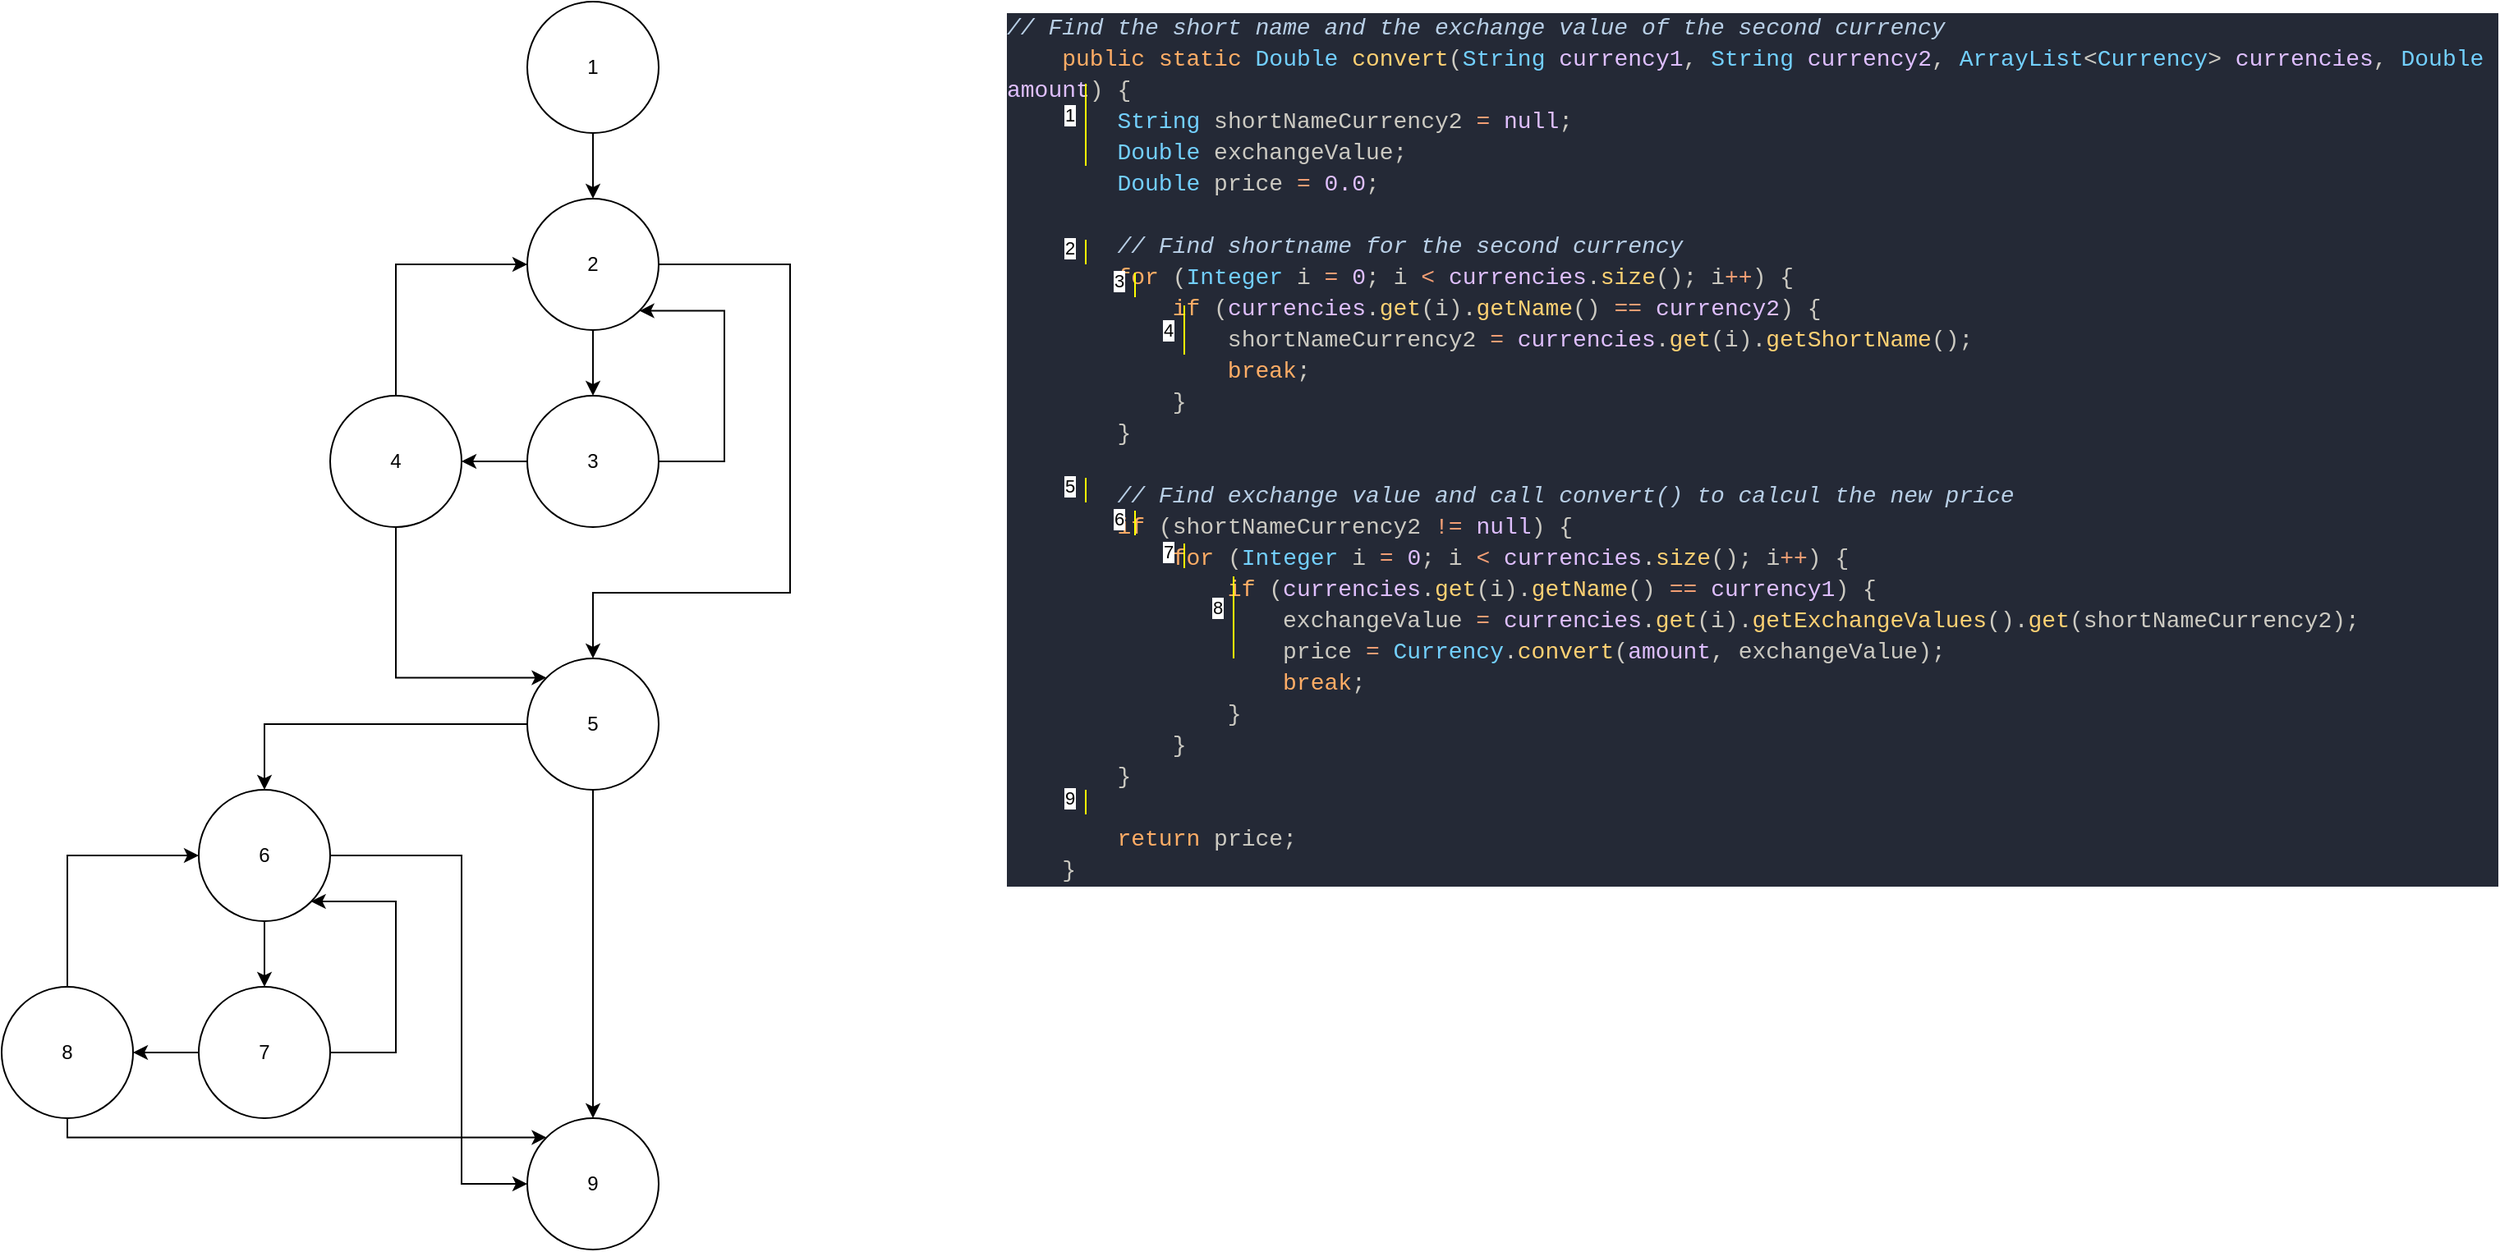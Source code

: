 <mxfile version="13.6.2" type="device"><diagram id="3-yRKTQ1J-snNPChC6Jj" name="Page-1"><mxGraphModel dx="1854" dy="1266" grid="1" gridSize="10" guides="1" tooltips="1" connect="1" arrows="1" fold="1" page="1" pageScale="1" pageWidth="850" pageHeight="1100" math="0" shadow="0"><root><mxCell id="0"/><mxCell id="1" parent="0"/><mxCell id="QWL6O-_WRVfbFPHQvak_-22" value="&lt;div style=&quot;background-color: rgb(36 , 41 , 54) ; font-family: &amp;#34;consolas&amp;#34; , &amp;#34;courier new&amp;#34; , monospace ; font-weight: normal ; font-size: 14px ; line-height: 19px&quot;&gt;&lt;div style=&quot;color: rgb(204 , 202 , 194)&quot;&gt;&lt;span style=&quot;color: #b8cfe6 ; font-style: italic&quot;&gt;// Find the short name and the exchange value of the second currency&lt;/span&gt;&lt;/div&gt;&lt;div&gt;&lt;span style=&quot;color: rgb(204 , 202 , 194)&quot;&gt;&amp;nbsp; &amp;nbsp; &lt;/span&gt;&lt;span style=&quot;color: rgb(255 , 173 , 102)&quot;&gt;public&lt;/span&gt;&lt;span style=&quot;color: rgb(204 , 202 , 194)&quot;&gt; &lt;/span&gt;&lt;span style=&quot;color: rgb(255 , 173 , 102)&quot;&gt;static&lt;/span&gt;&lt;span style=&quot;color: rgb(204 , 202 , 194)&quot;&gt; &lt;/span&gt;&lt;span style=&quot;color: rgb(115 , 208 , 255)&quot;&gt;Double&lt;/span&gt;&lt;span style=&quot;color: rgb(204 , 202 , 194)&quot;&gt; &lt;/span&gt;&lt;span style=&quot;color: rgb(255 , 209 , 115)&quot;&gt;convert&lt;/span&gt;&lt;span style=&quot;color: rgb(204 , 202 , 194)&quot;&gt;(&lt;/span&gt;&lt;span style=&quot;color: rgb(115 , 208 , 255)&quot;&gt;String&lt;/span&gt;&lt;span style=&quot;color: rgb(204 , 202 , 194)&quot;&gt; &lt;/span&gt;&lt;span style=&quot;color: rgb(223 , 191 , 255)&quot;&gt;currency1&lt;/span&gt;&lt;span style=&quot;color: rgb(204 , 202 , 194)&quot;&gt;,&lt;/span&gt;&lt;span style=&quot;color: rgb(204 , 202 , 194)&quot;&gt; &lt;/span&gt;&lt;span style=&quot;color: rgb(115 , 208 , 255)&quot;&gt;String&lt;/span&gt;&lt;span style=&quot;color: rgb(204 , 202 , 194)&quot;&gt; &lt;/span&gt;&lt;span style=&quot;color: rgb(223 , 191 , 255)&quot;&gt;currency2&lt;/span&gt;&lt;font color=&quot;#cccac2&quot;&gt;,&amp;nbsp;&lt;/font&gt;&lt;span style=&quot;color: rgb(115 , 208 , 255)&quot;&gt;ArrayList&lt;/span&gt;&lt;font color=&quot;#cccac2&quot;&gt;&amp;lt;&lt;/font&gt;&lt;span style=&quot;color: rgb(115 , 208 , 255)&quot;&gt;Currency&lt;/span&gt;&lt;font color=&quot;#cccac2&quot;&gt;&amp;gt; &lt;/font&gt;&lt;span style=&quot;color: rgb(223 , 191 , 255)&quot;&gt;currencies&lt;/span&gt;&lt;font color=&quot;#cccac2&quot;&gt;, &lt;/font&gt;&lt;span style=&quot;color: rgb(115 , 208 , 255)&quot;&gt;Double&lt;/span&gt; &lt;span style=&quot;color: rgb(223 , 191 , 255)&quot;&gt;amount&lt;/span&gt;&lt;font color=&quot;#cccac2&quot;&gt;) {&lt;/font&gt;&lt;/div&gt;&lt;div style=&quot;color: rgb(204 , 202 , 194)&quot;&gt;&lt;span style=&quot;color: #cccac2&quot;&gt;&amp;nbsp; &amp;nbsp; &amp;nbsp; &amp;nbsp; &lt;/span&gt;&lt;span style=&quot;color: #73d0ff&quot;&gt;String&lt;/span&gt;&lt;span style=&quot;color: #cccac2&quot;&gt; &lt;/span&gt;&lt;span style=&quot;color: #cccac2&quot;&gt;shortNameCurrency2&lt;/span&gt;&lt;span style=&quot;color: #cccac2&quot;&gt; &lt;/span&gt;&lt;span style=&quot;color: #f29e74&quot;&gt;=&lt;/span&gt;&lt;span style=&quot;color: #cccac2&quot;&gt; &lt;/span&gt;&lt;span style=&quot;color: #dfbfff&quot;&gt;null&lt;/span&gt;&lt;span style=&quot;color: #cccac2&quot;&gt;;&lt;/span&gt;&lt;/div&gt;&lt;div style=&quot;color: rgb(204 , 202 , 194)&quot;&gt;&lt;span style=&quot;color: #cccac2&quot;&gt;&amp;nbsp; &amp;nbsp; &amp;nbsp; &amp;nbsp; &lt;/span&gt;&lt;span style=&quot;color: #73d0ff&quot;&gt;Double&lt;/span&gt;&lt;span style=&quot;color: #cccac2&quot;&gt; &lt;/span&gt;&lt;span style=&quot;color: #cccac2&quot;&gt;exchangeValue&lt;/span&gt;&lt;span style=&quot;color: #cccac2&quot;&gt;;&lt;/span&gt;&lt;/div&gt;&lt;div style=&quot;color: rgb(204 , 202 , 194)&quot;&gt;&lt;span style=&quot;color: #cccac2&quot;&gt;&amp;nbsp; &amp;nbsp; &amp;nbsp; &amp;nbsp; &lt;/span&gt;&lt;span style=&quot;color: #73d0ff&quot;&gt;Double&lt;/span&gt;&lt;span style=&quot;color: #cccac2&quot;&gt; &lt;/span&gt;&lt;span style=&quot;color: #cccac2&quot;&gt;price&lt;/span&gt;&lt;span style=&quot;color: #cccac2&quot;&gt; &lt;/span&gt;&lt;span style=&quot;color: #f29e74&quot;&gt;=&lt;/span&gt;&lt;span style=&quot;color: #cccac2&quot;&gt; &lt;/span&gt;&lt;span style=&quot;color: #dfbfff&quot;&gt;0.0&lt;/span&gt;&lt;span style=&quot;color: #cccac2&quot;&gt;;&lt;/span&gt;&lt;/div&gt;&lt;div style=&quot;color: rgb(204 , 202 , 194)&quot;&gt;&lt;span style=&quot;color: #cccac2&quot;&gt;&amp;nbsp; &amp;nbsp; &amp;nbsp; &amp;nbsp; &lt;/span&gt;&lt;/div&gt;&lt;div style=&quot;color: rgb(204 , 202 , 194)&quot;&gt;&lt;span style=&quot;color: #cccac2&quot;&gt;&amp;nbsp; &amp;nbsp; &amp;nbsp; &amp;nbsp; &lt;/span&gt;&lt;span style=&quot;color: #b8cfe6 ; font-style: italic&quot;&gt;// Find shortname for the second currency&lt;/span&gt;&lt;/div&gt;&lt;div style=&quot;color: rgb(204 , 202 , 194)&quot;&gt;&lt;span style=&quot;color: #cccac2&quot;&gt;&amp;nbsp; &amp;nbsp; &amp;nbsp; &amp;nbsp; &lt;/span&gt;&lt;span style=&quot;color: #ffad66&quot;&gt;for&lt;/span&gt;&lt;span style=&quot;color: #cccac2&quot;&gt; (&lt;/span&gt;&lt;span style=&quot;color: #73d0ff&quot;&gt;Integer&lt;/span&gt;&lt;span style=&quot;color: #cccac2&quot;&gt; &lt;/span&gt;&lt;span style=&quot;color: #cccac2&quot;&gt;i&lt;/span&gt;&lt;span style=&quot;color: #cccac2&quot;&gt; &lt;/span&gt;&lt;span style=&quot;color: #f29e74&quot;&gt;=&lt;/span&gt;&lt;span style=&quot;color: #cccac2&quot;&gt; &lt;/span&gt;&lt;span style=&quot;color: #dfbfff&quot;&gt;0&lt;/span&gt;&lt;span style=&quot;color: #cccac2&quot;&gt;;&lt;/span&gt;&lt;span style=&quot;color: #cccac2&quot;&gt; &lt;/span&gt;&lt;span style=&quot;color: #cccac2&quot;&gt;i&lt;/span&gt;&lt;span style=&quot;color: #cccac2&quot;&gt; &lt;/span&gt;&lt;span style=&quot;color: #f29e74&quot;&gt;&amp;lt;&lt;/span&gt;&lt;span style=&quot;color: #cccac2&quot;&gt; &lt;/span&gt;&lt;span style=&quot;color: #dfbfff&quot;&gt;currencies&lt;/span&gt;&lt;span style=&quot;color: #cccac2&quot;&gt;.&lt;/span&gt;&lt;span style=&quot;color: #ffd173&quot;&gt;size&lt;/span&gt;&lt;span style=&quot;color: #cccac2&quot;&gt;()&lt;/span&gt;&lt;span style=&quot;color: #cccac2&quot;&gt;;&lt;/span&gt;&lt;span style=&quot;color: #cccac2&quot;&gt; &lt;/span&gt;&lt;span style=&quot;color: #cccac2&quot;&gt;i&lt;/span&gt;&lt;span style=&quot;color: #f29e74&quot;&gt;++&lt;/span&gt;&lt;span style=&quot;color: #cccac2&quot;&gt;) {&lt;/span&gt;&lt;/div&gt;&lt;div style=&quot;color: rgb(204 , 202 , 194)&quot;&gt;&lt;span style=&quot;color: #cccac2&quot;&gt;&amp;nbsp; &amp;nbsp; &amp;nbsp; &amp;nbsp; &amp;nbsp; &amp;nbsp; &lt;/span&gt;&lt;span style=&quot;color: #ffad66&quot;&gt;if&lt;/span&gt;&lt;span style=&quot;color: #cccac2&quot;&gt; (&lt;/span&gt;&lt;span style=&quot;color: #dfbfff&quot;&gt;currencies&lt;/span&gt;&lt;span style=&quot;color: #cccac2&quot;&gt;.&lt;/span&gt;&lt;span style=&quot;color: #ffd173&quot;&gt;get&lt;/span&gt;&lt;span style=&quot;color: #cccac2&quot;&gt;(&lt;/span&gt;&lt;span style=&quot;color: #cccac2&quot;&gt;i&lt;/span&gt;&lt;span style=&quot;color: #cccac2&quot;&gt;)&lt;/span&gt;&lt;span style=&quot;color: #cccac2&quot;&gt;.&lt;/span&gt;&lt;span style=&quot;color: #ffd173&quot;&gt;getName&lt;/span&gt;&lt;span style=&quot;color: #cccac2&quot;&gt;() &lt;/span&gt;&lt;span style=&quot;color: #f29e74&quot;&gt;==&lt;/span&gt;&lt;span style=&quot;color: #cccac2&quot;&gt; &lt;/span&gt;&lt;span style=&quot;color: #dfbfff&quot;&gt;currency2&lt;/span&gt;&lt;span style=&quot;color: #cccac2&quot;&gt;) {&lt;/span&gt;&lt;/div&gt;&lt;div style=&quot;color: rgb(204 , 202 , 194)&quot;&gt;&lt;span style=&quot;color: #cccac2&quot;&gt;&amp;nbsp; &amp;nbsp; &amp;nbsp; &amp;nbsp; &amp;nbsp; &amp;nbsp; &amp;nbsp; &amp;nbsp; &lt;/span&gt;&lt;span style=&quot;color: #cccac2&quot;&gt;shortNameCurrency2&lt;/span&gt;&lt;span style=&quot;color: #cccac2&quot;&gt; &lt;/span&gt;&lt;span style=&quot;color: #f29e74&quot;&gt;=&lt;/span&gt;&lt;span style=&quot;color: #cccac2&quot;&gt; &lt;/span&gt;&lt;span style=&quot;color: #dfbfff&quot;&gt;currencies&lt;/span&gt;&lt;span style=&quot;color: #cccac2&quot;&gt;.&lt;/span&gt;&lt;span style=&quot;color: #ffd173&quot;&gt;get&lt;/span&gt;&lt;span style=&quot;color: #cccac2&quot;&gt;(&lt;/span&gt;&lt;span style=&quot;color: #cccac2&quot;&gt;i&lt;/span&gt;&lt;span style=&quot;color: #cccac2&quot;&gt;)&lt;/span&gt;&lt;span style=&quot;color: #cccac2&quot;&gt;.&lt;/span&gt;&lt;span style=&quot;color: #ffd173&quot;&gt;getShortName&lt;/span&gt;&lt;span style=&quot;color: #cccac2&quot;&gt;()&lt;/span&gt;&lt;span style=&quot;color: #cccac2&quot;&gt;;&lt;/span&gt;&lt;/div&gt;&lt;div style=&quot;color: rgb(204 , 202 , 194)&quot;&gt;&lt;span style=&quot;color: #cccac2&quot;&gt;&amp;nbsp; &amp;nbsp; &amp;nbsp; &amp;nbsp; &amp;nbsp; &amp;nbsp; &amp;nbsp; &amp;nbsp; &lt;/span&gt;&lt;span style=&quot;color: #ffad66&quot;&gt;break&lt;/span&gt;&lt;span style=&quot;color: #cccac2&quot;&gt;;&lt;/span&gt;&lt;/div&gt;&lt;div style=&quot;color: rgb(204 , 202 , 194)&quot;&gt;&lt;span style=&quot;color: #cccac2&quot;&gt;&amp;nbsp; &amp;nbsp; &amp;nbsp; &amp;nbsp; &amp;nbsp; &amp;nbsp; }&lt;/span&gt;&lt;/div&gt;&lt;div style=&quot;color: rgb(204 , 202 , 194)&quot;&gt;&lt;span style=&quot;color: #cccac2&quot;&gt;&amp;nbsp; &amp;nbsp; &amp;nbsp; &amp;nbsp; }&lt;/span&gt;&lt;/div&gt;&lt;div style=&quot;color: rgb(204 , 202 , 194)&quot;&gt;&lt;span style=&quot;color: #cccac2&quot;&gt;&amp;nbsp; &amp;nbsp; &amp;nbsp; &amp;nbsp; &lt;/span&gt;&lt;/div&gt;&lt;div style=&quot;color: rgb(204 , 202 , 194)&quot;&gt;&lt;span style=&quot;color: #cccac2&quot;&gt;&amp;nbsp; &amp;nbsp; &amp;nbsp; &amp;nbsp; &lt;/span&gt;&lt;span style=&quot;color: #b8cfe6 ; font-style: italic&quot;&gt;// Find exchange value and call convert() to calcul the new price&lt;/span&gt;&lt;/div&gt;&lt;div style=&quot;color: rgb(204 , 202 , 194)&quot;&gt;&lt;span style=&quot;color: #cccac2&quot;&gt;&amp;nbsp; &amp;nbsp; &amp;nbsp; &amp;nbsp; &lt;/span&gt;&lt;span style=&quot;color: #ffad66&quot;&gt;if&lt;/span&gt;&lt;span style=&quot;color: #cccac2&quot;&gt; (&lt;/span&gt;&lt;span style=&quot;color: #cccac2&quot;&gt;shortNameCurrency2&lt;/span&gt;&lt;span style=&quot;color: #cccac2&quot;&gt; &lt;/span&gt;&lt;span style=&quot;color: #f29e74&quot;&gt;!=&lt;/span&gt;&lt;span style=&quot;color: #cccac2&quot;&gt; &lt;/span&gt;&lt;span style=&quot;color: #dfbfff&quot;&gt;null&lt;/span&gt;&lt;span style=&quot;color: #cccac2&quot;&gt;) {&lt;/span&gt;&lt;/div&gt;&lt;div style=&quot;color: rgb(204 , 202 , 194)&quot;&gt;&lt;span style=&quot;color: #cccac2&quot;&gt;&amp;nbsp; &amp;nbsp; &amp;nbsp; &amp;nbsp; &amp;nbsp; &amp;nbsp; &lt;/span&gt;&lt;span style=&quot;color: #ffad66&quot;&gt;for&lt;/span&gt;&lt;span style=&quot;color: #cccac2&quot;&gt; (&lt;/span&gt;&lt;span style=&quot;color: #73d0ff&quot;&gt;Integer&lt;/span&gt;&lt;span style=&quot;color: #cccac2&quot;&gt; &lt;/span&gt;&lt;span style=&quot;color: #cccac2&quot;&gt;i&lt;/span&gt;&lt;span style=&quot;color: #cccac2&quot;&gt; &lt;/span&gt;&lt;span style=&quot;color: #f29e74&quot;&gt;=&lt;/span&gt;&lt;span style=&quot;color: #cccac2&quot;&gt; &lt;/span&gt;&lt;span style=&quot;color: #dfbfff&quot;&gt;0&lt;/span&gt;&lt;span style=&quot;color: #cccac2&quot;&gt;;&lt;/span&gt;&lt;span style=&quot;color: #cccac2&quot;&gt; &lt;/span&gt;&lt;span style=&quot;color: #cccac2&quot;&gt;i&lt;/span&gt;&lt;span style=&quot;color: #cccac2&quot;&gt; &lt;/span&gt;&lt;span style=&quot;color: #f29e74&quot;&gt;&amp;lt;&lt;/span&gt;&lt;span style=&quot;color: #cccac2&quot;&gt; &lt;/span&gt;&lt;span style=&quot;color: #dfbfff&quot;&gt;currencies&lt;/span&gt;&lt;span style=&quot;color: #cccac2&quot;&gt;.&lt;/span&gt;&lt;span style=&quot;color: #ffd173&quot;&gt;size&lt;/span&gt;&lt;span style=&quot;color: #cccac2&quot;&gt;()&lt;/span&gt;&lt;span style=&quot;color: #cccac2&quot;&gt;;&lt;/span&gt;&lt;span style=&quot;color: #cccac2&quot;&gt; &lt;/span&gt;&lt;span style=&quot;color: #cccac2&quot;&gt;i&lt;/span&gt;&lt;span style=&quot;color: #f29e74&quot;&gt;++&lt;/span&gt;&lt;span style=&quot;color: #cccac2&quot;&gt;) {&lt;/span&gt;&lt;/div&gt;&lt;div style=&quot;color: rgb(204 , 202 , 194)&quot;&gt;&lt;span style=&quot;color: #cccac2&quot;&gt;&amp;nbsp; &amp;nbsp; &amp;nbsp; &amp;nbsp; &amp;nbsp; &amp;nbsp; &amp;nbsp; &amp;nbsp; &lt;/span&gt;&lt;span style=&quot;color: #ffad66&quot;&gt;if&lt;/span&gt;&lt;span style=&quot;color: #cccac2&quot;&gt; (&lt;/span&gt;&lt;span style=&quot;color: #dfbfff&quot;&gt;currencies&lt;/span&gt;&lt;span style=&quot;color: #cccac2&quot;&gt;.&lt;/span&gt;&lt;span style=&quot;color: #ffd173&quot;&gt;get&lt;/span&gt;&lt;span style=&quot;color: #cccac2&quot;&gt;(&lt;/span&gt;&lt;span style=&quot;color: #cccac2&quot;&gt;i&lt;/span&gt;&lt;span style=&quot;color: #cccac2&quot;&gt;)&lt;/span&gt;&lt;span style=&quot;color: #cccac2&quot;&gt;.&lt;/span&gt;&lt;span style=&quot;color: #ffd173&quot;&gt;getName&lt;/span&gt;&lt;span style=&quot;color: #cccac2&quot;&gt;() &lt;/span&gt;&lt;span style=&quot;color: #f29e74&quot;&gt;==&lt;/span&gt;&lt;span style=&quot;color: #cccac2&quot;&gt; &lt;/span&gt;&lt;span style=&quot;color: #dfbfff&quot;&gt;currency1&lt;/span&gt;&lt;span style=&quot;color: #cccac2&quot;&gt;) {&lt;/span&gt;&lt;/div&gt;&lt;div style=&quot;color: rgb(204 , 202 , 194)&quot;&gt;&lt;span style=&quot;color: #cccac2&quot;&gt;&amp;nbsp; &amp;nbsp; &amp;nbsp; &amp;nbsp; &amp;nbsp; &amp;nbsp; &amp;nbsp; &amp;nbsp; &amp;nbsp; &amp;nbsp; &lt;/span&gt;&lt;span style=&quot;color: #cccac2&quot;&gt;exchangeValue&lt;/span&gt;&lt;span style=&quot;color: #cccac2&quot;&gt; &lt;/span&gt;&lt;span style=&quot;color: #f29e74&quot;&gt;=&lt;/span&gt;&lt;span style=&quot;color: #cccac2&quot;&gt; &lt;/span&gt;&lt;span style=&quot;color: #dfbfff&quot;&gt;currencies&lt;/span&gt;&lt;span style=&quot;color: #cccac2&quot;&gt;.&lt;/span&gt;&lt;span style=&quot;color: #ffd173&quot;&gt;get&lt;/span&gt;&lt;span style=&quot;color: #cccac2&quot;&gt;(&lt;/span&gt;&lt;span style=&quot;color: #cccac2&quot;&gt;i&lt;/span&gt;&lt;span style=&quot;color: #cccac2&quot;&gt;)&lt;/span&gt;&lt;span style=&quot;color: #cccac2&quot;&gt;.&lt;/span&gt;&lt;span style=&quot;color: #ffd173&quot;&gt;getExchangeValues&lt;/span&gt;&lt;span style=&quot;color: #cccac2&quot;&gt;()&lt;/span&gt;&lt;span style=&quot;color: #cccac2&quot;&gt;.&lt;/span&gt;&lt;span style=&quot;color: #ffd173&quot;&gt;get&lt;/span&gt;&lt;span style=&quot;color: #cccac2&quot;&gt;(&lt;/span&gt;&lt;span style=&quot;color: #cccac2&quot;&gt;shortNameCurrency2&lt;/span&gt;&lt;span style=&quot;color: #cccac2&quot;&gt;)&lt;/span&gt;&lt;span style=&quot;color: #cccac2&quot;&gt;;&lt;/span&gt;&lt;/div&gt;&lt;div style=&quot;color: rgb(204 , 202 , 194)&quot;&gt;&lt;span style=&quot;color: #cccac2&quot;&gt;&amp;nbsp; &amp;nbsp; &amp;nbsp; &amp;nbsp; &amp;nbsp; &amp;nbsp; &amp;nbsp; &amp;nbsp; &amp;nbsp; &amp;nbsp; &lt;/span&gt;&lt;span style=&quot;color: #cccac2&quot;&gt;price&lt;/span&gt;&lt;span style=&quot;color: #cccac2&quot;&gt; &lt;/span&gt;&lt;span style=&quot;color: #f29e74&quot;&gt;=&lt;/span&gt;&lt;span style=&quot;color: #cccac2&quot;&gt; &lt;/span&gt;&lt;span style=&quot;color: #73d0ff&quot;&gt;Currency&lt;/span&gt;&lt;span style=&quot;color: #cccac2&quot;&gt;.&lt;/span&gt;&lt;span style=&quot;color: #ffd173&quot;&gt;convert&lt;/span&gt;&lt;span style=&quot;color: #cccac2&quot;&gt;(&lt;/span&gt;&lt;span style=&quot;color: #dfbfff&quot;&gt;amount&lt;/span&gt;&lt;span style=&quot;color: #cccac2&quot;&gt;,&lt;/span&gt;&lt;span style=&quot;color: #cccac2&quot;&gt; &lt;/span&gt;&lt;span style=&quot;color: #cccac2&quot;&gt;exchangeValue&lt;/span&gt;&lt;span style=&quot;color: #cccac2&quot;&gt;)&lt;/span&gt;&lt;span style=&quot;color: #cccac2&quot;&gt;;&lt;/span&gt;&lt;/div&gt;&lt;div style=&quot;color: rgb(204 , 202 , 194)&quot;&gt;&lt;span style=&quot;color: #cccac2&quot;&gt;&amp;nbsp; &amp;nbsp; &amp;nbsp; &amp;nbsp; &amp;nbsp; &amp;nbsp; &amp;nbsp; &amp;nbsp; &amp;nbsp; &amp;nbsp; &lt;/span&gt;&lt;span style=&quot;color: #ffad66&quot;&gt;break&lt;/span&gt;&lt;span style=&quot;color: #cccac2&quot;&gt;;&lt;/span&gt;&lt;/div&gt;&lt;div style=&quot;color: rgb(204 , 202 , 194)&quot;&gt;&lt;span style=&quot;color: #cccac2&quot;&gt;&amp;nbsp; &amp;nbsp; &amp;nbsp; &amp;nbsp; &amp;nbsp; &amp;nbsp; &amp;nbsp; &amp;nbsp; }&lt;/span&gt;&lt;/div&gt;&lt;div style=&quot;color: rgb(204 , 202 , 194)&quot;&gt;&lt;span style=&quot;color: #cccac2&quot;&gt;&amp;nbsp; &amp;nbsp; &amp;nbsp; &amp;nbsp; &amp;nbsp; &amp;nbsp; }&lt;/span&gt;&lt;/div&gt;&lt;div style=&quot;color: rgb(204 , 202 , 194)&quot;&gt;&lt;span style=&quot;color: #cccac2&quot;&gt;&amp;nbsp; &amp;nbsp; &amp;nbsp; &amp;nbsp; }&lt;/span&gt;&lt;/div&gt;&lt;div style=&quot;color: rgb(204 , 202 , 194)&quot;&gt;&lt;span style=&quot;color: #cccac2&quot;&gt;&amp;nbsp; &amp;nbsp; &amp;nbsp; &amp;nbsp; &lt;/span&gt;&lt;/div&gt;&lt;div style=&quot;color: rgb(204 , 202 , 194)&quot;&gt;&lt;span style=&quot;color: #cccac2&quot;&gt;&amp;nbsp; &amp;nbsp; &amp;nbsp; &amp;nbsp; &lt;/span&gt;&lt;span style=&quot;color: #ffad66&quot;&gt;return&lt;/span&gt;&lt;span style=&quot;color: #cccac2&quot;&gt; &lt;/span&gt;&lt;span style=&quot;color: #cccac2&quot;&gt;price&lt;/span&gt;&lt;span style=&quot;color: #cccac2&quot;&gt;;&lt;/span&gt;&lt;/div&gt;&lt;div style=&quot;color: rgb(204 , 202 , 194)&quot;&gt;&lt;span style=&quot;color: #cccac2&quot;&gt;&amp;nbsp; &amp;nbsp; }&lt;/span&gt;&lt;/div&gt;&lt;/div&gt;" style="text;whiteSpace=wrap;html=1;" vertex="1" parent="1"><mxGeometry x="650" width="910" height="520" as="geometry"/></mxCell><mxCell id="QWL6O-_WRVfbFPHQvak_-6" style="edgeStyle=orthogonalEdgeStyle;rounded=0;orthogonalLoop=1;jettySize=auto;html=1;" edge="1" parent="1" source="QWL6O-_WRVfbFPHQvak_-2" target="QWL6O-_WRVfbFPHQvak_-4"><mxGeometry relative="1" as="geometry"/></mxCell><mxCell id="QWL6O-_WRVfbFPHQvak_-65" style="edgeStyle=orthogonalEdgeStyle;rounded=0;orthogonalLoop=1;jettySize=auto;html=1;entryX=0.5;entryY=0;entryDx=0;entryDy=0;strokeColor=#000000;" edge="1" parent="1" source="QWL6O-_WRVfbFPHQvak_-2" target="QWL6O-_WRVfbFPHQvak_-50"><mxGeometry relative="1" as="geometry"><Array as="points"><mxPoint x="520" y="160"/><mxPoint x="520" y="360"/><mxPoint x="400" y="360"/></Array></mxGeometry></mxCell><mxCell id="QWL6O-_WRVfbFPHQvak_-2" value="2" style="ellipse;whiteSpace=wrap;html=1;aspect=fixed;" vertex="1" parent="1"><mxGeometry x="360" y="120" width="80" height="80" as="geometry"/></mxCell><mxCell id="QWL6O-_WRVfbFPHQvak_-47" style="edgeStyle=orthogonalEdgeStyle;rounded=0;orthogonalLoop=1;jettySize=auto;html=1;strokeColor=#000000;" edge="1" parent="1" source="QWL6O-_WRVfbFPHQvak_-4" target="QWL6O-_WRVfbFPHQvak_-11"><mxGeometry relative="1" as="geometry"/></mxCell><mxCell id="QWL6O-_WRVfbFPHQvak_-49" style="edgeStyle=orthogonalEdgeStyle;rounded=0;orthogonalLoop=1;jettySize=auto;html=1;entryX=1;entryY=1;entryDx=0;entryDy=0;strokeColor=#000000;" edge="1" parent="1" source="QWL6O-_WRVfbFPHQvak_-4" target="QWL6O-_WRVfbFPHQvak_-2"><mxGeometry relative="1" as="geometry"><Array as="points"><mxPoint x="480" y="280"/><mxPoint x="480" y="188"/></Array></mxGeometry></mxCell><mxCell id="QWL6O-_WRVfbFPHQvak_-4" value="3" style="ellipse;whiteSpace=wrap;html=1;aspect=fixed;" vertex="1" parent="1"><mxGeometry x="360" y="240" width="80" height="80" as="geometry"/></mxCell><mxCell id="QWL6O-_WRVfbFPHQvak_-48" style="edgeStyle=orthogonalEdgeStyle;rounded=0;orthogonalLoop=1;jettySize=auto;html=1;entryX=0;entryY=0.5;entryDx=0;entryDy=0;strokeColor=#000000;" edge="1" parent="1" source="QWL6O-_WRVfbFPHQvak_-11" target="QWL6O-_WRVfbFPHQvak_-2"><mxGeometry relative="1" as="geometry"><Array as="points"><mxPoint x="280" y="160"/></Array></mxGeometry></mxCell><mxCell id="QWL6O-_WRVfbFPHQvak_-72" style="edgeStyle=orthogonalEdgeStyle;rounded=0;orthogonalLoop=1;jettySize=auto;html=1;entryX=0;entryY=0;entryDx=0;entryDy=0;strokeColor=#000000;" edge="1" parent="1" source="QWL6O-_WRVfbFPHQvak_-11" target="QWL6O-_WRVfbFPHQvak_-50"><mxGeometry relative="1" as="geometry"><Array as="points"><mxPoint x="280" y="412"/></Array></mxGeometry></mxCell><mxCell id="QWL6O-_WRVfbFPHQvak_-11" value="4" style="ellipse;whiteSpace=wrap;html=1;aspect=fixed;" vertex="1" parent="1"><mxGeometry x="240" y="240" width="80" height="80" as="geometry"/></mxCell><mxCell id="QWL6O-_WRVfbFPHQvak_-24" value="" style="endArrow=none;html=1;strokeColor=#FFFF00;" edge="1" parent="1"><mxGeometry width="50" height="50" relative="1" as="geometry"><mxPoint x="700" y="100" as="sourcePoint"/><mxPoint x="700" y="50" as="targetPoint"/></mxGeometry></mxCell><mxCell id="QWL6O-_WRVfbFPHQvak_-31" value="1" style="edgeLabel;html=1;align=center;verticalAlign=middle;resizable=0;points=[];" vertex="1" connectable="0" parent="QWL6O-_WRVfbFPHQvak_-24"><mxGeometry x="0.269" y="-1" relative="1" as="geometry"><mxPoint x="-11" as="offset"/></mxGeometry></mxCell><mxCell id="QWL6O-_WRVfbFPHQvak_-28" value="" style="endArrow=none;html=1;strokeColor=#FFFF00;" edge="1" parent="1"><mxGeometry width="50" height="50" relative="1" as="geometry"><mxPoint x="700" y="160" as="sourcePoint"/><mxPoint x="700" y="145" as="targetPoint"/></mxGeometry></mxCell><mxCell id="QWL6O-_WRVfbFPHQvak_-32" value="2" style="edgeLabel;html=1;align=center;verticalAlign=middle;resizable=0;points=[];" vertex="1" connectable="0" parent="QWL6O-_WRVfbFPHQvak_-28"><mxGeometry x="0.708" relative="1" as="geometry"><mxPoint x="-10" y="2.8" as="offset"/></mxGeometry></mxCell><mxCell id="QWL6O-_WRVfbFPHQvak_-29" value="" style="endArrow=none;html=1;strokeColor=#FFFF00;" edge="1" parent="1"><mxGeometry width="50" height="50" relative="1" as="geometry"><mxPoint x="730" y="180" as="sourcePoint"/><mxPoint x="730" y="165" as="targetPoint"/></mxGeometry></mxCell><mxCell id="QWL6O-_WRVfbFPHQvak_-33" value="3" style="edgeLabel;html=1;align=center;verticalAlign=middle;resizable=0;points=[];" vertex="1" connectable="0" parent="QWL6O-_WRVfbFPHQvak_-29"><mxGeometry x="0.554" relative="1" as="geometry"><mxPoint x="-10" y="1.63" as="offset"/></mxGeometry></mxCell><mxCell id="QWL6O-_WRVfbFPHQvak_-30" value="" style="endArrow=none;html=1;strokeColor=#FFFF00;" edge="1" parent="1"><mxGeometry width="50" height="50" relative="1" as="geometry"><mxPoint x="760" y="215" as="sourcePoint"/><mxPoint x="760" y="185" as="targetPoint"/></mxGeometry></mxCell><mxCell id="QWL6O-_WRVfbFPHQvak_-34" value="4" style="edgeLabel;html=1;align=center;verticalAlign=middle;resizable=0;points=[];" vertex="1" connectable="0" parent="QWL6O-_WRVfbFPHQvak_-30"><mxGeometry x="0.23" y="-1" relative="1" as="geometry"><mxPoint x="-11" y="3.45" as="offset"/></mxGeometry></mxCell><mxCell id="QWL6O-_WRVfbFPHQvak_-35" value="" style="endArrow=none;html=1;strokeColor=#FFFF00;" edge="1" parent="1"><mxGeometry width="50" height="50" relative="1" as="geometry"><mxPoint x="700" y="305" as="sourcePoint"/><mxPoint x="700" y="290" as="targetPoint"/></mxGeometry></mxCell><mxCell id="QWL6O-_WRVfbFPHQvak_-36" value="5" style="edgeLabel;html=1;align=center;verticalAlign=middle;resizable=0;points=[];" vertex="1" connectable="0" parent="QWL6O-_WRVfbFPHQvak_-35"><mxGeometry x="0.554" relative="1" as="geometry"><mxPoint x="-10" y="1.63" as="offset"/></mxGeometry></mxCell><mxCell id="QWL6O-_WRVfbFPHQvak_-43" style="edgeStyle=orthogonalEdgeStyle;rounded=0;orthogonalLoop=1;jettySize=auto;html=1;strokeColor=#000000;" edge="1" parent="1" source="QWL6O-_WRVfbFPHQvak_-42" target="QWL6O-_WRVfbFPHQvak_-2"><mxGeometry relative="1" as="geometry"/></mxCell><mxCell id="QWL6O-_WRVfbFPHQvak_-42" value="1" style="ellipse;whiteSpace=wrap;html=1;aspect=fixed;" vertex="1" parent="1"><mxGeometry x="360" width="80" height="80" as="geometry"/></mxCell><mxCell id="QWL6O-_WRVfbFPHQvak_-52" style="edgeStyle=orthogonalEdgeStyle;rounded=0;orthogonalLoop=1;jettySize=auto;html=1;entryX=0.5;entryY=0;entryDx=0;entryDy=0;strokeColor=#000000;" edge="1" parent="1" source="QWL6O-_WRVfbFPHQvak_-50" target="QWL6O-_WRVfbFPHQvak_-51"><mxGeometry relative="1" as="geometry"/></mxCell><mxCell id="QWL6O-_WRVfbFPHQvak_-54" style="edgeStyle=orthogonalEdgeStyle;rounded=0;orthogonalLoop=1;jettySize=auto;html=1;strokeColor=#000000;entryX=0.5;entryY=0;entryDx=0;entryDy=0;" edge="1" parent="1" source="QWL6O-_WRVfbFPHQvak_-50" target="QWL6O-_WRVfbFPHQvak_-58"><mxGeometry relative="1" as="geometry"><mxPoint x="240" y="440" as="targetPoint"/></mxGeometry></mxCell><mxCell id="QWL6O-_WRVfbFPHQvak_-50" value="5" style="ellipse;whiteSpace=wrap;html=1;aspect=fixed;" vertex="1" parent="1"><mxGeometry x="360" y="400" width="80" height="80" as="geometry"/></mxCell><mxCell id="QWL6O-_WRVfbFPHQvak_-51" value="&lt;div style=&quot;text-align: left&quot;&gt;9&lt;/div&gt;" style="ellipse;whiteSpace=wrap;html=1;aspect=fixed;" vertex="1" parent="1"><mxGeometry x="360" y="680" width="80" height="80" as="geometry"/></mxCell><mxCell id="QWL6O-_WRVfbFPHQvak_-55" value="" style="endArrow=none;html=1;strokeColor=#FFFF00;" edge="1" parent="1"><mxGeometry width="50" height="50" relative="1" as="geometry"><mxPoint x="730" y="325" as="sourcePoint"/><mxPoint x="730" y="310" as="targetPoint"/></mxGeometry></mxCell><mxCell id="QWL6O-_WRVfbFPHQvak_-56" value="6" style="edgeLabel;html=1;align=center;verticalAlign=middle;resizable=0;points=[];" vertex="1" connectable="0" parent="QWL6O-_WRVfbFPHQvak_-55"><mxGeometry x="0.554" relative="1" as="geometry"><mxPoint x="-10" y="1.63" as="offset"/></mxGeometry></mxCell><mxCell id="QWL6O-_WRVfbFPHQvak_-57" style="edgeStyle=orthogonalEdgeStyle;rounded=0;orthogonalLoop=1;jettySize=auto;html=1;" edge="1" parent="1" source="QWL6O-_WRVfbFPHQvak_-58" target="QWL6O-_WRVfbFPHQvak_-61"><mxGeometry relative="1" as="geometry"/></mxCell><mxCell id="QWL6O-_WRVfbFPHQvak_-64" style="edgeStyle=orthogonalEdgeStyle;rounded=0;orthogonalLoop=1;jettySize=auto;html=1;strokeColor=#000000;entryX=0;entryY=0.5;entryDx=0;entryDy=0;" edge="1" parent="1" source="QWL6O-_WRVfbFPHQvak_-58" target="QWL6O-_WRVfbFPHQvak_-51"><mxGeometry relative="1" as="geometry"><mxPoint x="320" y="960" as="targetPoint"/><Array as="points"><mxPoint x="320" y="520"/><mxPoint x="320" y="720"/></Array></mxGeometry></mxCell><mxCell id="QWL6O-_WRVfbFPHQvak_-58" value="6" style="ellipse;whiteSpace=wrap;html=1;aspect=fixed;" vertex="1" parent="1"><mxGeometry x="160" y="480" width="80" height="80" as="geometry"/></mxCell><mxCell id="QWL6O-_WRVfbFPHQvak_-59" style="edgeStyle=orthogonalEdgeStyle;rounded=0;orthogonalLoop=1;jettySize=auto;html=1;strokeColor=#000000;" edge="1" parent="1" source="QWL6O-_WRVfbFPHQvak_-61" target="QWL6O-_WRVfbFPHQvak_-63"><mxGeometry relative="1" as="geometry"/></mxCell><mxCell id="QWL6O-_WRVfbFPHQvak_-60" style="edgeStyle=orthogonalEdgeStyle;rounded=0;orthogonalLoop=1;jettySize=auto;html=1;entryX=1;entryY=1;entryDx=0;entryDy=0;strokeColor=#000000;" edge="1" parent="1" source="QWL6O-_WRVfbFPHQvak_-61" target="QWL6O-_WRVfbFPHQvak_-58"><mxGeometry relative="1" as="geometry"><Array as="points"><mxPoint x="280" y="640"/><mxPoint x="280" y="548"/><mxPoint x="228" y="548"/></Array></mxGeometry></mxCell><mxCell id="QWL6O-_WRVfbFPHQvak_-61" value="7" style="ellipse;whiteSpace=wrap;html=1;aspect=fixed;" vertex="1" parent="1"><mxGeometry x="160" y="600" width="80" height="80" as="geometry"/></mxCell><mxCell id="QWL6O-_WRVfbFPHQvak_-62" style="edgeStyle=orthogonalEdgeStyle;rounded=0;orthogonalLoop=1;jettySize=auto;html=1;entryX=0;entryY=0.5;entryDx=0;entryDy=0;strokeColor=#000000;" edge="1" parent="1" source="QWL6O-_WRVfbFPHQvak_-63" target="QWL6O-_WRVfbFPHQvak_-58"><mxGeometry relative="1" as="geometry"><Array as="points"><mxPoint x="80" y="520"/></Array></mxGeometry></mxCell><mxCell id="QWL6O-_WRVfbFPHQvak_-73" style="edgeStyle=orthogonalEdgeStyle;rounded=0;orthogonalLoop=1;jettySize=auto;html=1;strokeColor=#000000;entryX=0;entryY=0;entryDx=0;entryDy=0;" edge="1" parent="1" source="QWL6O-_WRVfbFPHQvak_-63" target="QWL6O-_WRVfbFPHQvak_-51"><mxGeometry relative="1" as="geometry"><mxPoint x="90" y="1020" as="targetPoint"/><Array as="points"><mxPoint x="80" y="692"/></Array></mxGeometry></mxCell><mxCell id="QWL6O-_WRVfbFPHQvak_-63" value="8" style="ellipse;whiteSpace=wrap;html=1;aspect=fixed;" vertex="1" parent="1"><mxGeometry x="40" y="600" width="80" height="80" as="geometry"/></mxCell><mxCell id="QWL6O-_WRVfbFPHQvak_-66" value="" style="endArrow=none;html=1;strokeColor=#FFFF00;" edge="1" parent="1"><mxGeometry width="50" height="50" relative="1" as="geometry"><mxPoint x="790" y="400" as="sourcePoint"/><mxPoint x="790" y="350" as="targetPoint"/></mxGeometry></mxCell><mxCell id="QWL6O-_WRVfbFPHQvak_-67" value="8" style="edgeLabel;html=1;align=center;verticalAlign=middle;resizable=0;points=[];" vertex="1" connectable="0" parent="QWL6O-_WRVfbFPHQvak_-66"><mxGeometry x="0.269" y="-1" relative="1" as="geometry"><mxPoint x="-11" as="offset"/></mxGeometry></mxCell><mxCell id="QWL6O-_WRVfbFPHQvak_-68" value="" style="endArrow=none;html=1;strokeColor=#FFFF00;" edge="1" parent="1"><mxGeometry width="50" height="50" relative="1" as="geometry"><mxPoint x="760" y="345" as="sourcePoint"/><mxPoint x="760" y="330" as="targetPoint"/></mxGeometry></mxCell><mxCell id="QWL6O-_WRVfbFPHQvak_-69" value="7" style="edgeLabel;html=1;align=center;verticalAlign=middle;resizable=0;points=[];" vertex="1" connectable="0" parent="QWL6O-_WRVfbFPHQvak_-68"><mxGeometry x="0.554" relative="1" as="geometry"><mxPoint x="-10" y="1.63" as="offset"/></mxGeometry></mxCell><mxCell id="QWL6O-_WRVfbFPHQvak_-70" value="" style="endArrow=none;html=1;strokeColor=#FFFF00;" edge="1" parent="1"><mxGeometry width="50" height="50" relative="1" as="geometry"><mxPoint x="700" y="495" as="sourcePoint"/><mxPoint x="700" y="480" as="targetPoint"/></mxGeometry></mxCell><mxCell id="QWL6O-_WRVfbFPHQvak_-71" value="9" style="edgeLabel;html=1;align=center;verticalAlign=middle;resizable=0;points=[];" vertex="1" connectable="0" parent="QWL6O-_WRVfbFPHQvak_-70"><mxGeometry x="0.554" relative="1" as="geometry"><mxPoint x="-10" y="1.63" as="offset"/></mxGeometry></mxCell></root></mxGraphModel></diagram></mxfile>